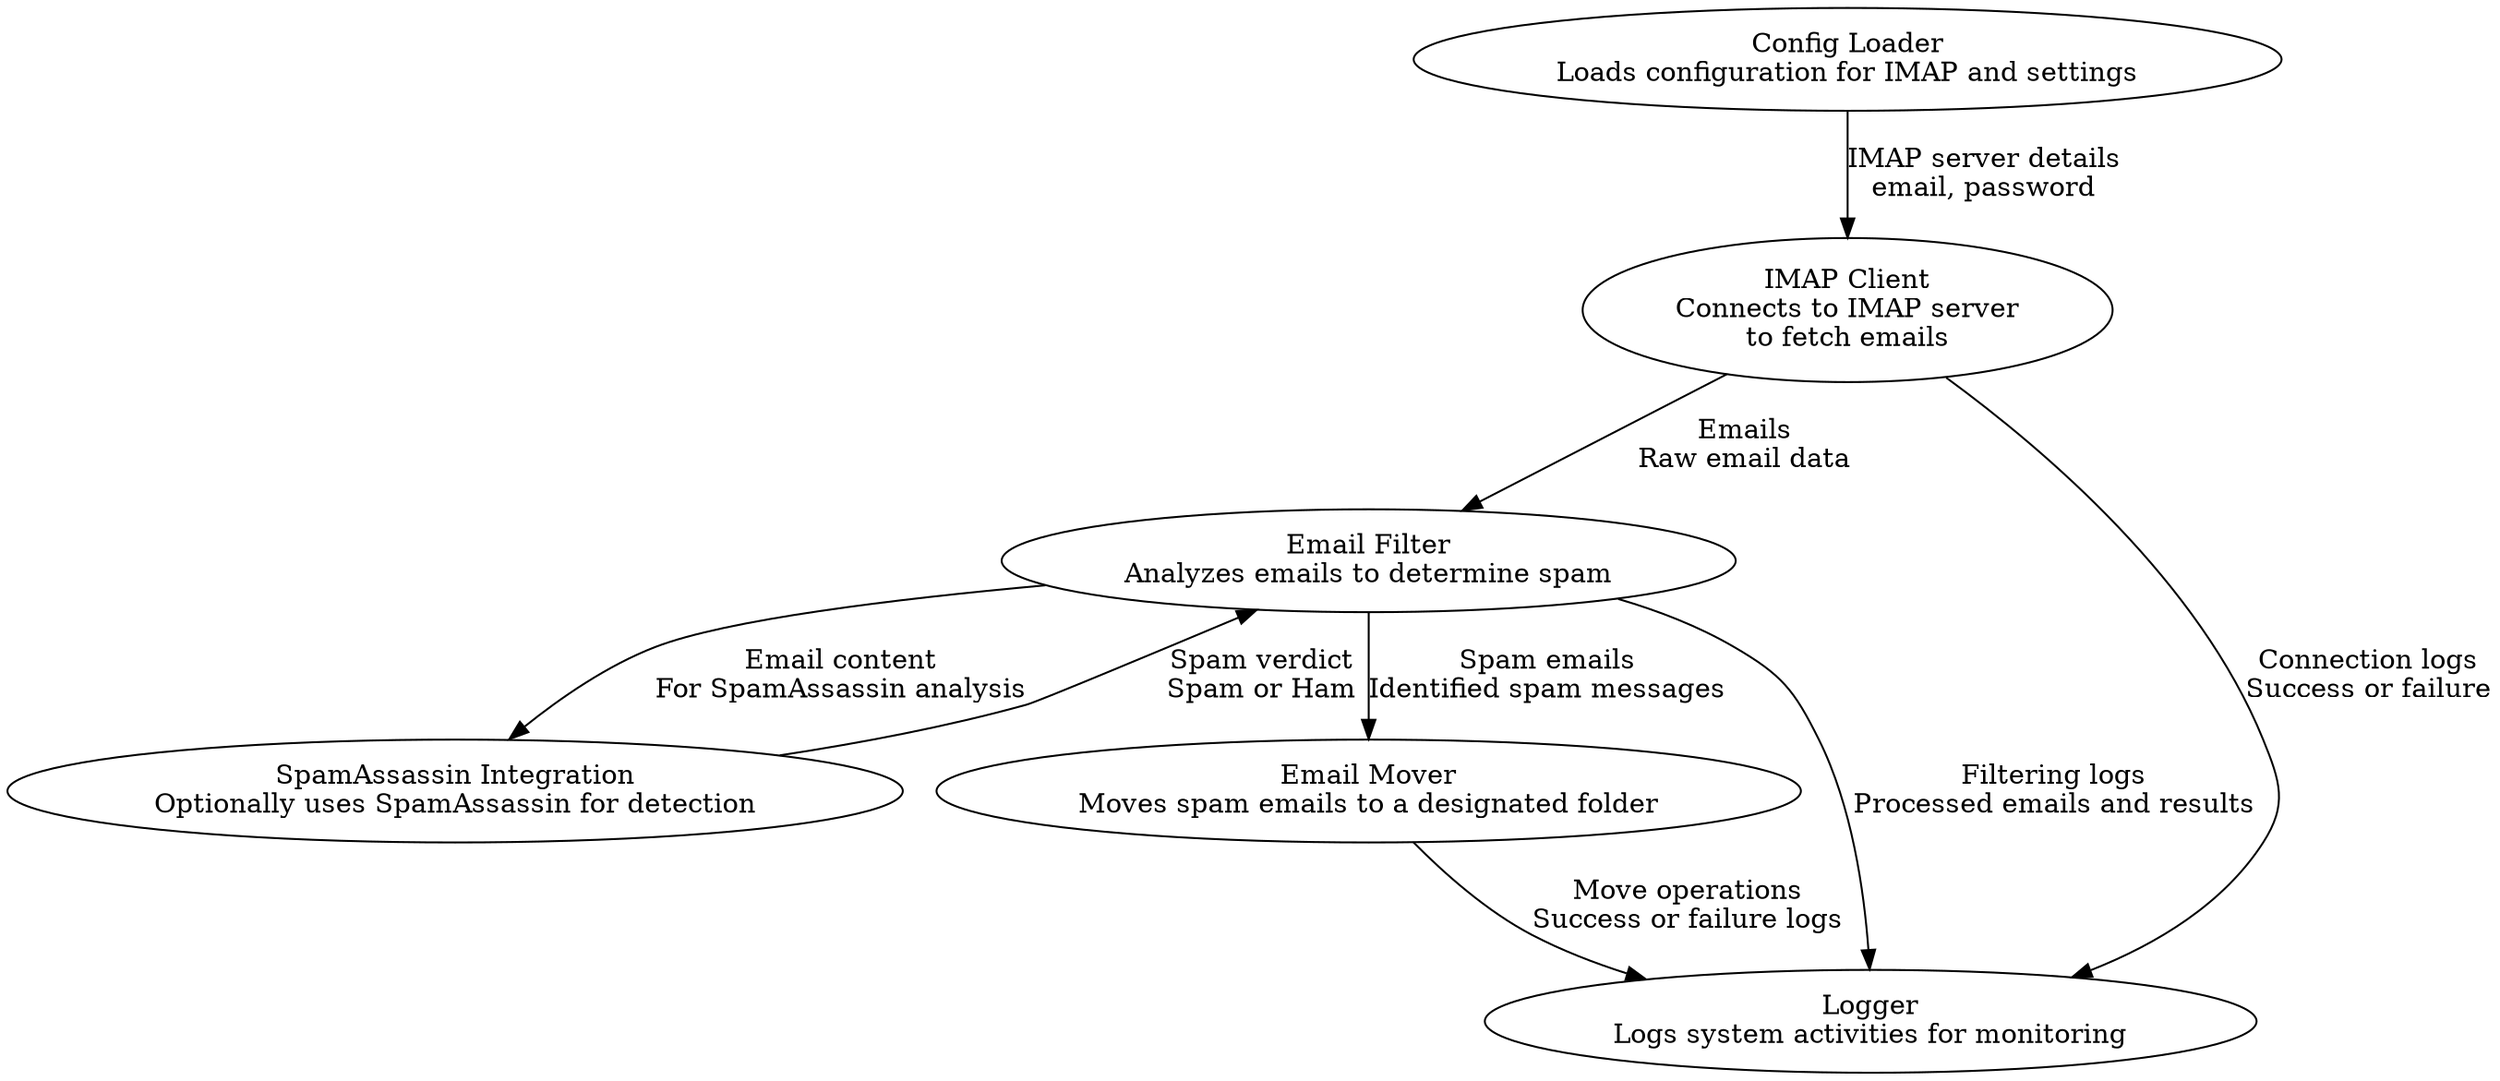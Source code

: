 digraph G {


    IMAPClient [label="IMAP Client\nConnects to IMAP server\nto fetch emails"];
    EmailFilter [label="Email Filter\nAnalyzes emails to determine spam"];
    SpamAssassin [label="SpamAssassin Integration\nOptionally uses SpamAssassin for detection"];
    EmailMover [label="Email Mover\nMoves spam emails to a designated folder"];
    ConfigLoader [label="Config Loader\nLoads configuration for IMAP and settings"];
    Logger [label="Logger\nLogs system activities for monitoring"];

    ConfigLoader -> IMAPClient [label="IMAP server details\nemail, password"];
    IMAPClient -> EmailFilter [label="Emails\nRaw email data"];
    EmailFilter -> SpamAssassin [label="Email content\nFor SpamAssassin analysis"];
    SpamAssassin -> EmailFilter [label="Spam verdict\nSpam or Ham"];
    EmailFilter -> EmailMover [label="Spam emails\nIdentified spam messages"];
    EmailMover -> Logger [label="Move operations\nSuccess or failure logs"];
    IMAPClient -> Logger [label="Connection logs\nSuccess or failure"];
    EmailFilter -> Logger [label="Filtering logs\nProcessed emails and results"];

    // Styling
    edge [color=blue];
    node [style=filled, color=lightgrey];
}

